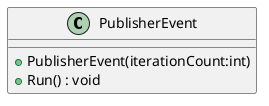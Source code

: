 @startuml
class PublisherEvent {
    + PublisherEvent(iterationCount:int)
    + Run() : void
}
@enduml
